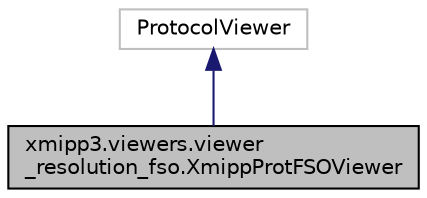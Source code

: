 digraph "xmipp3.viewers.viewer_resolution_fso.XmippProtFSOViewer"
{
  edge [fontname="Helvetica",fontsize="10",labelfontname="Helvetica",labelfontsize="10"];
  node [fontname="Helvetica",fontsize="10",shape=record];
  Node2 [label="xmipp3.viewers.viewer\l_resolution_fso.XmippProtFSOViewer",height=0.2,width=0.4,color="black", fillcolor="grey75", style="filled", fontcolor="black"];
  Node3 -> Node2 [dir="back",color="midnightblue",fontsize="10",style="solid",fontname="Helvetica"];
  Node3 [label="ProtocolViewer",height=0.2,width=0.4,color="grey75", fillcolor="white", style="filled"];
}
